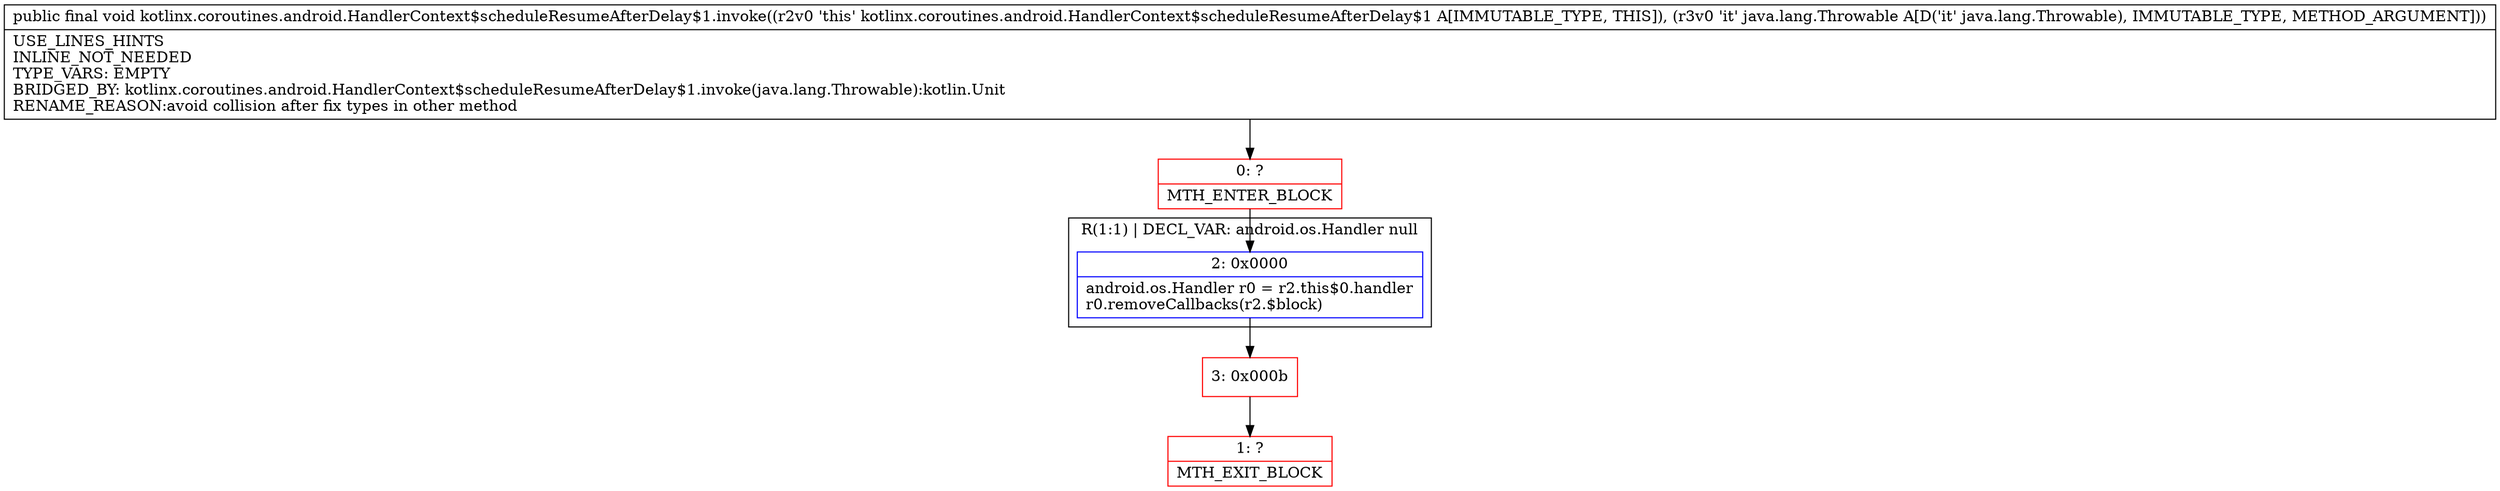 digraph "CFG forkotlinx.coroutines.android.HandlerContext$scheduleResumeAfterDelay$1.invoke(Ljava\/lang\/Throwable;)V" {
subgraph cluster_Region_934029741 {
label = "R(1:1) | DECL_VAR: android.os.Handler null\l";
node [shape=record,color=blue];
Node_2 [shape=record,label="{2\:\ 0x0000|android.os.Handler r0 = r2.this$0.handler\lr0.removeCallbacks(r2.$block)\l}"];
}
Node_0 [shape=record,color=red,label="{0\:\ ?|MTH_ENTER_BLOCK\l}"];
Node_3 [shape=record,color=red,label="{3\:\ 0x000b}"];
Node_1 [shape=record,color=red,label="{1\:\ ?|MTH_EXIT_BLOCK\l}"];
MethodNode[shape=record,label="{public final void kotlinx.coroutines.android.HandlerContext$scheduleResumeAfterDelay$1.invoke((r2v0 'this' kotlinx.coroutines.android.HandlerContext$scheduleResumeAfterDelay$1 A[IMMUTABLE_TYPE, THIS]), (r3v0 'it' java.lang.Throwable A[D('it' java.lang.Throwable), IMMUTABLE_TYPE, METHOD_ARGUMENT]))  | USE_LINES_HINTS\lINLINE_NOT_NEEDED\lTYPE_VARS: EMPTY\lBRIDGED_BY: kotlinx.coroutines.android.HandlerContext$scheduleResumeAfterDelay$1.invoke(java.lang.Throwable):kotlin.Unit\lRENAME_REASON:avoid collision after fix types in other method\l}"];
MethodNode -> Node_0;Node_2 -> Node_3;
Node_0 -> Node_2;
Node_3 -> Node_1;
}

